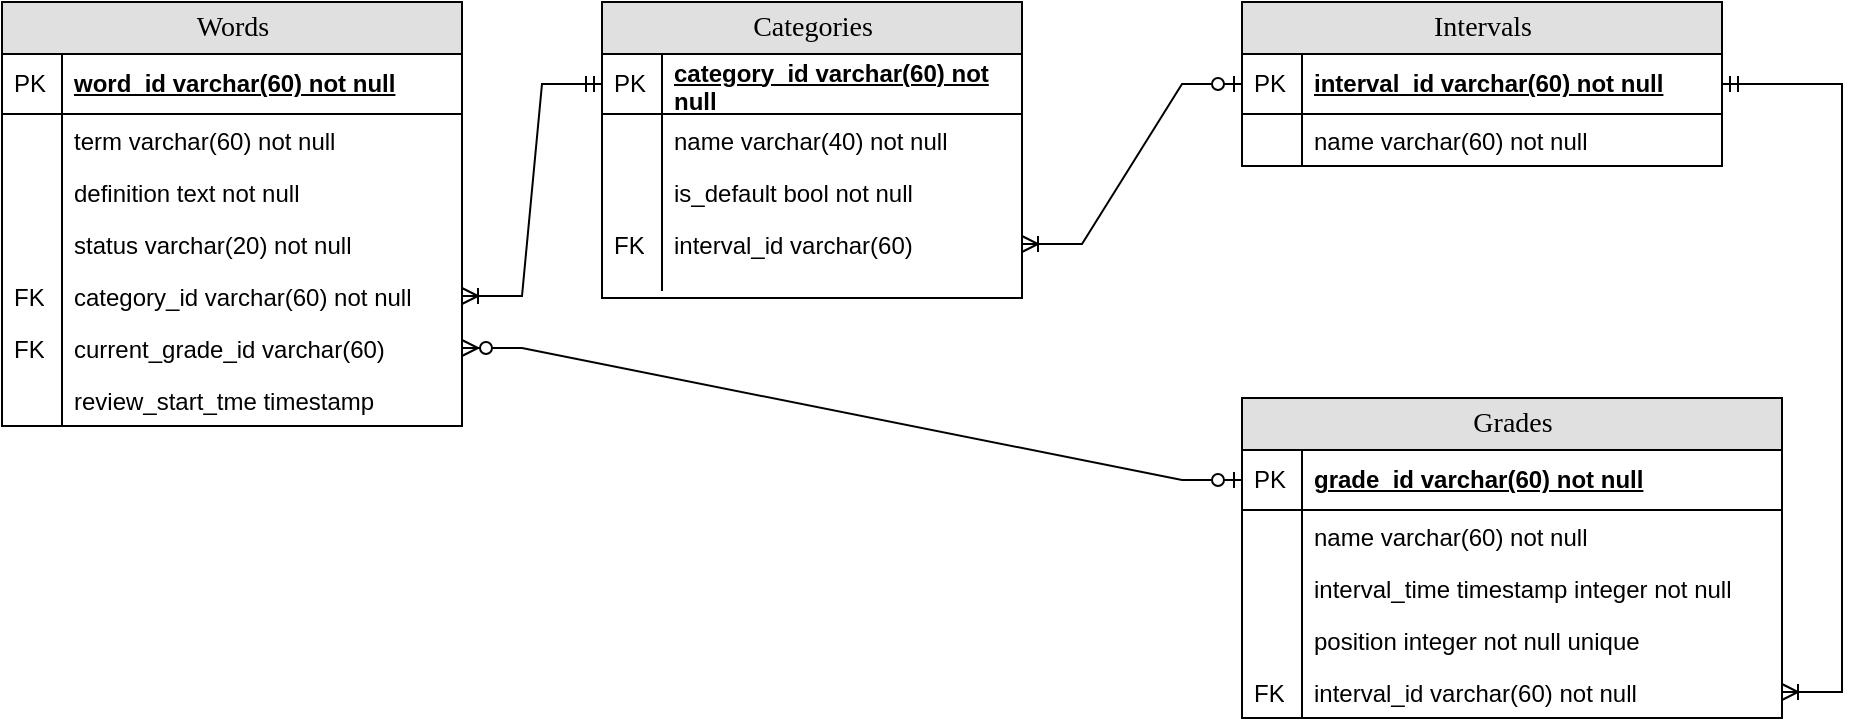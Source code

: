 <mxfile version="20.4.0" type="device"><diagram name="Page-1" id="e56a1550-8fbb-45ad-956c-1786394a9013"><mxGraphModel dx="1278" dy="528" grid="1" gridSize="10" guides="1" tooltips="1" connect="1" arrows="1" fold="1" page="1" pageScale="1" pageWidth="1100" pageHeight="850" background="none" math="0" shadow="0"><root><mxCell id="0"/><mxCell id="1" parent="0"/><mxCell id="2e49270ec7c68f3f-80" value="Words" style="swimlane;html=1;fontStyle=0;childLayout=stackLayout;horizontal=1;startSize=26;fillColor=#e0e0e0;horizontalStack=0;resizeParent=1;resizeLast=0;collapsible=1;marginBottom=0;swimlaneFillColor=#ffffff;align=center;rounded=0;shadow=0;comic=0;labelBackgroundColor=none;strokeWidth=1;fontFamily=Verdana;fontSize=14" parent="1" vertex="1"><mxGeometry x="20" y="122" width="230" height="212" as="geometry"/></mxCell><mxCell id="2e49270ec7c68f3f-81" value="word_id varchar(60) not null" style="shape=partialRectangle;top=0;left=0;right=0;bottom=1;html=1;align=left;verticalAlign=middle;fillColor=none;spacingLeft=34;spacingRight=4;whiteSpace=wrap;overflow=hidden;rotatable=0;points=[[0,0.5],[1,0.5]];portConstraint=eastwest;dropTarget=0;fontStyle=5;" parent="2e49270ec7c68f3f-80" vertex="1"><mxGeometry y="26" width="230" height="30" as="geometry"/></mxCell><mxCell id="2e49270ec7c68f3f-82" value="PK" style="shape=partialRectangle;top=0;left=0;bottom=0;html=1;fillColor=none;align=left;verticalAlign=middle;spacingLeft=4;spacingRight=4;whiteSpace=wrap;overflow=hidden;rotatable=0;points=[];portConstraint=eastwest;part=1;" parent="2e49270ec7c68f3f-81" vertex="1" connectable="0"><mxGeometry width="30" height="30" as="geometry"/></mxCell><mxCell id="2e49270ec7c68f3f-83" value="term varchar(60) not null" style="shape=partialRectangle;top=0;left=0;right=0;bottom=0;html=1;align=left;verticalAlign=top;fillColor=none;spacingLeft=34;spacingRight=4;whiteSpace=wrap;overflow=hidden;rotatable=0;points=[[0,0.5],[1,0.5]];portConstraint=eastwest;dropTarget=0;" parent="2e49270ec7c68f3f-80" vertex="1"><mxGeometry y="56" width="230" height="26" as="geometry"/></mxCell><mxCell id="2e49270ec7c68f3f-84" value="" style="shape=partialRectangle;top=0;left=0;bottom=0;html=1;fillColor=none;align=left;verticalAlign=top;spacingLeft=4;spacingRight=4;whiteSpace=wrap;overflow=hidden;rotatable=0;points=[];portConstraint=eastwest;part=1;" parent="2e49270ec7c68f3f-83" vertex="1" connectable="0"><mxGeometry width="30" height="26" as="geometry"/></mxCell><mxCell id="2e49270ec7c68f3f-85" value="definition text not null" style="shape=partialRectangle;top=0;left=0;right=0;bottom=0;html=1;align=left;verticalAlign=top;fillColor=none;spacingLeft=34;spacingRight=4;whiteSpace=wrap;overflow=hidden;rotatable=0;points=[[0,0.5],[1,0.5]];portConstraint=eastwest;dropTarget=0;" parent="2e49270ec7c68f3f-80" vertex="1"><mxGeometry y="82" width="230" height="26" as="geometry"/></mxCell><mxCell id="2e49270ec7c68f3f-86" value="" style="shape=partialRectangle;top=0;left=0;bottom=0;html=1;fillColor=none;align=left;verticalAlign=top;spacingLeft=4;spacingRight=4;whiteSpace=wrap;overflow=hidden;rotatable=0;points=[];portConstraint=eastwest;part=1;" parent="2e49270ec7c68f3f-85" vertex="1" connectable="0"><mxGeometry width="30" height="26" as="geometry"/></mxCell><mxCell id="2e49270ec7c68f3f-87" value="status varchar(20) not null" style="shape=partialRectangle;top=0;left=0;right=0;bottom=0;html=1;align=left;verticalAlign=top;fillColor=none;spacingLeft=34;spacingRight=4;whiteSpace=wrap;overflow=hidden;rotatable=0;points=[[0,0.5],[1,0.5]];portConstraint=eastwest;dropTarget=0;" parent="2e49270ec7c68f3f-80" vertex="1"><mxGeometry y="108" width="230" height="26" as="geometry"/></mxCell><mxCell id="2e49270ec7c68f3f-88" value="" style="shape=partialRectangle;top=0;left=0;bottom=0;html=1;fillColor=none;align=left;verticalAlign=top;spacingLeft=4;spacingRight=4;whiteSpace=wrap;overflow=hidden;rotatable=0;points=[];portConstraint=eastwest;part=1;" parent="2e49270ec7c68f3f-87" vertex="1" connectable="0"><mxGeometry width="30" height="26" as="geometry"/></mxCell><mxCell id="AQcq8amNUiShf0hkwVIb-87" value="category_id varchar(60) not null" style="shape=partialRectangle;top=0;left=0;right=0;bottom=0;html=1;align=left;verticalAlign=top;fillColor=none;spacingLeft=34;spacingRight=4;whiteSpace=wrap;overflow=hidden;rotatable=0;points=[[0,0.5],[1,0.5]];portConstraint=eastwest;dropTarget=0;" parent="2e49270ec7c68f3f-80" vertex="1"><mxGeometry y="134" width="230" height="26" as="geometry"/></mxCell><mxCell id="AQcq8amNUiShf0hkwVIb-88" value="FK" style="shape=partialRectangle;top=0;left=0;bottom=0;html=1;fillColor=none;align=left;verticalAlign=top;spacingLeft=4;spacingRight=4;whiteSpace=wrap;overflow=hidden;rotatable=0;points=[];portConstraint=eastwest;part=1;" parent="AQcq8amNUiShf0hkwVIb-87" vertex="1" connectable="0"><mxGeometry width="30" height="26" as="geometry"/></mxCell><mxCell id="4u8Ygi4TPc8XNHaAR2WA-2" value="current_grade_id varchar(60)" style="shape=partialRectangle;top=0;left=0;right=0;bottom=0;html=1;align=left;verticalAlign=top;fillColor=none;spacingLeft=34;spacingRight=4;whiteSpace=wrap;overflow=hidden;rotatable=0;points=[[0,0.5],[1,0.5]];portConstraint=eastwest;dropTarget=0;" parent="2e49270ec7c68f3f-80" vertex="1"><mxGeometry y="160" width="230" height="26" as="geometry"/></mxCell><mxCell id="4u8Ygi4TPc8XNHaAR2WA-3" value="FK" style="shape=partialRectangle;top=0;left=0;bottom=0;html=1;fillColor=none;align=left;verticalAlign=top;spacingLeft=4;spacingRight=4;whiteSpace=wrap;overflow=hidden;rotatable=0;points=[];portConstraint=eastwest;part=1;" parent="4u8Ygi4TPc8XNHaAR2WA-2" vertex="1" connectable="0"><mxGeometry width="30" height="26" as="geometry"/></mxCell><mxCell id="AQcq8amNUiShf0hkwVIb-16" value="review_start_tme timestamp" style="shape=partialRectangle;top=0;left=0;right=0;bottom=0;html=1;align=left;verticalAlign=top;fillColor=none;spacingLeft=34;spacingRight=4;whiteSpace=wrap;overflow=hidden;rotatable=0;points=[[0,0.5],[1,0.5]];portConstraint=eastwest;dropTarget=0;" parent="2e49270ec7c68f3f-80" vertex="1"><mxGeometry y="186" width="230" height="26" as="geometry"/></mxCell><mxCell id="AQcq8amNUiShf0hkwVIb-17" value="" style="shape=partialRectangle;top=0;left=0;bottom=0;html=1;fillColor=none;align=left;verticalAlign=top;spacingLeft=4;spacingRight=4;whiteSpace=wrap;overflow=hidden;rotatable=0;points=[];portConstraint=eastwest;part=1;" parent="AQcq8amNUiShf0hkwVIb-16" vertex="1" connectable="0"><mxGeometry width="30" height="26" as="geometry"/></mxCell><mxCell id="AQcq8amNUiShf0hkwVIb-2" value="Categories" style="swimlane;html=1;fontStyle=0;childLayout=stackLayout;horizontal=1;startSize=26;fillColor=#e0e0e0;horizontalStack=0;resizeParent=1;resizeLast=0;collapsible=1;marginBottom=0;swimlaneFillColor=#ffffff;align=center;rounded=0;shadow=0;comic=0;labelBackgroundColor=none;strokeWidth=1;fontFamily=Verdana;fontSize=14" parent="1" vertex="1"><mxGeometry x="320" y="122" width="210" height="148" as="geometry"/></mxCell><mxCell id="AQcq8amNUiShf0hkwVIb-3" value="category_id varchar(60) not null" style="shape=partialRectangle;top=0;left=0;right=0;bottom=1;html=1;align=left;verticalAlign=middle;fillColor=none;spacingLeft=34;spacingRight=4;whiteSpace=wrap;overflow=hidden;rotatable=0;points=[[0,0.5],[1,0.5]];portConstraint=eastwest;dropTarget=0;fontStyle=5;" parent="AQcq8amNUiShf0hkwVIb-2" vertex="1"><mxGeometry y="26" width="210" height="30" as="geometry"/></mxCell><mxCell id="AQcq8amNUiShf0hkwVIb-4" value="PK" style="shape=partialRectangle;top=0;left=0;bottom=0;html=1;fillColor=none;align=left;verticalAlign=middle;spacingLeft=4;spacingRight=4;whiteSpace=wrap;overflow=hidden;rotatable=0;points=[];portConstraint=eastwest;part=1;" parent="AQcq8amNUiShf0hkwVIb-3" vertex="1" connectable="0"><mxGeometry width="30" height="30" as="geometry"/></mxCell><mxCell id="AQcq8amNUiShf0hkwVIb-5" value="name varchar(40) not null" style="shape=partialRectangle;top=0;left=0;right=0;bottom=0;html=1;align=left;verticalAlign=top;fillColor=none;spacingLeft=34;spacingRight=4;whiteSpace=wrap;overflow=hidden;rotatable=0;points=[[0,0.5],[1,0.5]];portConstraint=eastwest;dropTarget=0;" parent="AQcq8amNUiShf0hkwVIb-2" vertex="1"><mxGeometry y="56" width="210" height="26" as="geometry"/></mxCell><mxCell id="AQcq8amNUiShf0hkwVIb-6" value="" style="shape=partialRectangle;top=0;left=0;bottom=0;html=1;fillColor=none;align=left;verticalAlign=top;spacingLeft=4;spacingRight=4;whiteSpace=wrap;overflow=hidden;rotatable=0;points=[];portConstraint=eastwest;part=1;" parent="AQcq8amNUiShf0hkwVIb-5" vertex="1" connectable="0"><mxGeometry width="30" height="26" as="geometry"/></mxCell><mxCell id="AQcq8amNUiShf0hkwVIb-7" value="is_default bool not null" style="shape=partialRectangle;top=0;left=0;right=0;bottom=0;html=1;align=left;verticalAlign=top;fillColor=none;spacingLeft=34;spacingRight=4;whiteSpace=wrap;overflow=hidden;rotatable=0;points=[[0,0.5],[1,0.5]];portConstraint=eastwest;dropTarget=0;" parent="AQcq8amNUiShf0hkwVIb-2" vertex="1"><mxGeometry y="82" width="210" height="26" as="geometry"/></mxCell><mxCell id="AQcq8amNUiShf0hkwVIb-8" value="" style="shape=partialRectangle;top=0;left=0;bottom=0;html=1;fillColor=none;align=left;verticalAlign=top;spacingLeft=4;spacingRight=4;whiteSpace=wrap;overflow=hidden;rotatable=0;points=[];portConstraint=eastwest;part=1;" parent="AQcq8amNUiShf0hkwVIb-7" vertex="1" connectable="0"><mxGeometry width="30" height="26" as="geometry"/></mxCell><mxCell id="AQcq8amNUiShf0hkwVIb-9" value="&lt;div&gt;interval_id varchar(60)&lt;/div&gt;" style="shape=partialRectangle;top=0;left=0;right=0;bottom=0;html=1;align=left;verticalAlign=top;fillColor=none;spacingLeft=34;spacingRight=4;whiteSpace=wrap;overflow=hidden;rotatable=0;points=[[0,0.5],[1,0.5]];portConstraint=eastwest;dropTarget=0;" parent="AQcq8amNUiShf0hkwVIb-2" vertex="1"><mxGeometry y="108" width="210" height="26" as="geometry"/></mxCell><mxCell id="AQcq8amNUiShf0hkwVIb-10" value="FK" style="shape=partialRectangle;top=0;left=0;bottom=0;html=1;fillColor=none;align=left;verticalAlign=top;spacingLeft=4;spacingRight=4;whiteSpace=wrap;overflow=hidden;rotatable=0;points=[];portConstraint=eastwest;part=1;" parent="AQcq8amNUiShf0hkwVIb-9" vertex="1" connectable="0"><mxGeometry width="30" height="26" as="geometry"/></mxCell><mxCell id="AQcq8amNUiShf0hkwVIb-11" value="" style="shape=partialRectangle;top=0;left=0;right=0;bottom=0;html=1;align=left;verticalAlign=top;fillColor=none;spacingLeft=34;spacingRight=4;whiteSpace=wrap;overflow=hidden;rotatable=0;points=[[0,0.5],[1,0.5]];portConstraint=eastwest;dropTarget=0;" parent="AQcq8amNUiShf0hkwVIb-2" vertex="1"><mxGeometry y="134" width="210" height="10" as="geometry"/></mxCell><mxCell id="AQcq8amNUiShf0hkwVIb-12" value="" style="shape=partialRectangle;top=0;left=0;bottom=0;html=1;fillColor=none;align=left;verticalAlign=top;spacingLeft=4;spacingRight=4;whiteSpace=wrap;overflow=hidden;rotatable=0;points=[];portConstraint=eastwest;part=1;" parent="AQcq8amNUiShf0hkwVIb-11" vertex="1" connectable="0"><mxGeometry width="30" height="10" as="geometry"/></mxCell><mxCell id="AQcq8amNUiShf0hkwVIb-18" value="Intervals" style="swimlane;html=1;fontStyle=0;childLayout=stackLayout;horizontal=1;startSize=26;fillColor=#e0e0e0;horizontalStack=0;resizeParent=1;resizeLast=0;collapsible=1;marginBottom=0;swimlaneFillColor=#ffffff;align=center;rounded=0;shadow=0;comic=0;labelBackgroundColor=none;strokeWidth=1;fontFamily=Verdana;fontSize=14" parent="1" vertex="1"><mxGeometry x="640" y="122" width="240" height="82" as="geometry"/></mxCell><mxCell id="AQcq8amNUiShf0hkwVIb-19" value="interval_id varchar(60) not null" style="shape=partialRectangle;top=0;left=0;right=0;bottom=1;html=1;align=left;verticalAlign=middle;fillColor=none;spacingLeft=34;spacingRight=4;whiteSpace=wrap;overflow=hidden;rotatable=0;points=[[0,0.5],[1,0.5]];portConstraint=eastwest;dropTarget=0;fontStyle=5;" parent="AQcq8amNUiShf0hkwVIb-18" vertex="1"><mxGeometry y="26" width="240" height="30" as="geometry"/></mxCell><mxCell id="AQcq8amNUiShf0hkwVIb-20" value="PK" style="shape=partialRectangle;top=0;left=0;bottom=0;html=1;fillColor=none;align=left;verticalAlign=middle;spacingLeft=4;spacingRight=4;whiteSpace=wrap;overflow=hidden;rotatable=0;points=[];portConstraint=eastwest;part=1;" parent="AQcq8amNUiShf0hkwVIb-19" vertex="1" connectable="0"><mxGeometry width="30" height="30" as="geometry"/></mxCell><mxCell id="AQcq8amNUiShf0hkwVIb-21" value="name varchar(60) not null" style="shape=partialRectangle;top=0;left=0;right=0;bottom=0;html=1;align=left;verticalAlign=top;fillColor=none;spacingLeft=34;spacingRight=4;whiteSpace=wrap;overflow=hidden;rotatable=0;points=[[0,0.5],[1,0.5]];portConstraint=eastwest;dropTarget=0;" parent="AQcq8amNUiShf0hkwVIb-18" vertex="1"><mxGeometry y="56" width="240" height="26" as="geometry"/></mxCell><mxCell id="AQcq8amNUiShf0hkwVIb-22" value="" style="shape=partialRectangle;top=0;left=0;bottom=0;html=1;fillColor=none;align=left;verticalAlign=top;spacingLeft=4;spacingRight=4;whiteSpace=wrap;overflow=hidden;rotatable=0;points=[];portConstraint=eastwest;part=1;" parent="AQcq8amNUiShf0hkwVIb-21" vertex="1" connectable="0"><mxGeometry width="30" height="26" as="geometry"/></mxCell><mxCell id="AQcq8amNUiShf0hkwVIb-50" value="Grades" style="swimlane;html=1;fontStyle=0;childLayout=stackLayout;horizontal=1;startSize=26;fillColor=#e0e0e0;horizontalStack=0;resizeParent=1;resizeLast=0;collapsible=1;marginBottom=0;swimlaneFillColor=#ffffff;align=center;rounded=0;shadow=0;comic=0;labelBackgroundColor=none;strokeWidth=1;fontFamily=Verdana;fontSize=14" parent="1" vertex="1"><mxGeometry x="640" y="320" width="270" height="160" as="geometry"/></mxCell><mxCell id="AQcq8amNUiShf0hkwVIb-51" value="grade_id varchar(60) not null" style="shape=partialRectangle;top=0;left=0;right=0;bottom=1;html=1;align=left;verticalAlign=middle;fillColor=none;spacingLeft=34;spacingRight=4;whiteSpace=wrap;overflow=hidden;rotatable=0;points=[[0,0.5],[1,0.5]];portConstraint=eastwest;dropTarget=0;fontStyle=5;" parent="AQcq8amNUiShf0hkwVIb-50" vertex="1"><mxGeometry y="26" width="270" height="30" as="geometry"/></mxCell><mxCell id="AQcq8amNUiShf0hkwVIb-52" value="PK" style="shape=partialRectangle;top=0;left=0;bottom=0;html=1;fillColor=none;align=left;verticalAlign=middle;spacingLeft=4;spacingRight=4;whiteSpace=wrap;overflow=hidden;rotatable=0;points=[];portConstraint=eastwest;part=1;" parent="AQcq8amNUiShf0hkwVIb-51" vertex="1" connectable="0"><mxGeometry width="30" height="30" as="geometry"/></mxCell><mxCell id="AQcq8amNUiShf0hkwVIb-53" value="name varchar(60) not null" style="shape=partialRectangle;top=0;left=0;right=0;bottom=0;html=1;align=left;verticalAlign=top;fillColor=none;spacingLeft=34;spacingRight=4;whiteSpace=wrap;overflow=hidden;rotatable=0;points=[[0,0.5],[1,0.5]];portConstraint=eastwest;dropTarget=0;" parent="AQcq8amNUiShf0hkwVIb-50" vertex="1"><mxGeometry y="56" width="270" height="26" as="geometry"/></mxCell><mxCell id="AQcq8amNUiShf0hkwVIb-54" value="" style="shape=partialRectangle;top=0;left=0;bottom=0;html=1;fillColor=none;align=left;verticalAlign=top;spacingLeft=4;spacingRight=4;whiteSpace=wrap;overflow=hidden;rotatable=0;points=[];portConstraint=eastwest;part=1;" parent="AQcq8amNUiShf0hkwVIb-53" vertex="1" connectable="0"><mxGeometry width="30" height="26" as="geometry"/></mxCell><mxCell id="AQcq8amNUiShf0hkwVIb-55" value="interval_time timestamp integer not null" style="shape=partialRectangle;top=0;left=0;right=0;bottom=0;html=1;align=left;verticalAlign=top;fillColor=none;spacingLeft=34;spacingRight=4;whiteSpace=wrap;overflow=hidden;rotatable=0;points=[[0,0.5],[1,0.5]];portConstraint=eastwest;dropTarget=0;" parent="AQcq8amNUiShf0hkwVIb-50" vertex="1"><mxGeometry y="82" width="270" height="26" as="geometry"/></mxCell><mxCell id="AQcq8amNUiShf0hkwVIb-56" value="" style="shape=partialRectangle;top=0;left=0;bottom=0;html=1;fillColor=none;align=left;verticalAlign=top;spacingLeft=4;spacingRight=4;whiteSpace=wrap;overflow=hidden;rotatable=0;points=[];portConstraint=eastwest;part=1;" parent="AQcq8amNUiShf0hkwVIb-55" vertex="1" connectable="0"><mxGeometry width="30" height="26" as="geometry"/></mxCell><mxCell id="AQcq8amNUiShf0hkwVIb-85" value="position integer not null unique" style="shape=partialRectangle;top=0;left=0;right=0;bottom=0;html=1;align=left;verticalAlign=top;fillColor=none;spacingLeft=34;spacingRight=4;whiteSpace=wrap;overflow=hidden;rotatable=0;points=[[0,0.5],[1,0.5]];portConstraint=eastwest;dropTarget=0;" parent="AQcq8amNUiShf0hkwVIb-50" vertex="1"><mxGeometry y="108" width="270" height="26" as="geometry"/></mxCell><mxCell id="AQcq8amNUiShf0hkwVIb-86" value="" style="shape=partialRectangle;top=0;left=0;bottom=0;html=1;fillColor=none;align=left;verticalAlign=top;spacingLeft=4;spacingRight=4;whiteSpace=wrap;overflow=hidden;rotatable=0;points=[];portConstraint=eastwest;part=1;" parent="AQcq8amNUiShf0hkwVIb-85" vertex="1" connectable="0"><mxGeometry width="30" height="26" as="geometry"/></mxCell><mxCell id="AQcq8amNUiShf0hkwVIb-59" value="interval_id varchar(60) not null" style="shape=partialRectangle;top=0;left=0;right=0;bottom=0;html=1;align=left;verticalAlign=top;fillColor=none;spacingLeft=34;spacingRight=4;whiteSpace=wrap;overflow=hidden;rotatable=0;points=[[0,0.5],[1,0.5]];portConstraint=eastwest;dropTarget=0;" parent="AQcq8amNUiShf0hkwVIb-50" vertex="1"><mxGeometry y="134" width="270" height="26" as="geometry"/></mxCell><mxCell id="AQcq8amNUiShf0hkwVIb-60" value="FK" style="shape=partialRectangle;top=0;left=0;bottom=0;html=1;fillColor=none;align=left;verticalAlign=top;spacingLeft=4;spacingRight=4;whiteSpace=wrap;overflow=hidden;rotatable=0;points=[];portConstraint=eastwest;part=1;" parent="AQcq8amNUiShf0hkwVIb-59" vertex="1" connectable="0"><mxGeometry width="30" height="26" as="geometry"/></mxCell><mxCell id="AQcq8amNUiShf0hkwVIb-69" value="" style="edgeStyle=entityRelationEdgeStyle;fontSize=12;html=1;endArrow=ERoneToMany;startArrow=ERzeroToOne;rounded=0;exitX=0;exitY=0.5;exitDx=0;exitDy=0;entryX=1;entryY=0.5;entryDx=0;entryDy=0;" parent="1" source="AQcq8amNUiShf0hkwVIb-19" target="AQcq8amNUiShf0hkwVIb-9" edge="1"><mxGeometry width="100" height="100" relative="1" as="geometry"><mxPoint x="560" y="370" as="sourcePoint"/><mxPoint x="660" y="270" as="targetPoint"/></mxGeometry></mxCell><mxCell id="AQcq8amNUiShf0hkwVIb-84" value="" style="edgeStyle=entityRelationEdgeStyle;fontSize=12;html=1;endArrow=ERoneToMany;startArrow=ERmandOne;rounded=0;exitX=1;exitY=0.5;exitDx=0;exitDy=0;" parent="1" source="AQcq8amNUiShf0hkwVIb-19" target="AQcq8amNUiShf0hkwVIb-59" edge="1"><mxGeometry width="100" height="100" relative="1" as="geometry"><mxPoint x="570" y="390" as="sourcePoint"/><mxPoint x="990" y="330" as="targetPoint"/></mxGeometry></mxCell><mxCell id="AQcq8amNUiShf0hkwVIb-90" value="" style="edgeStyle=entityRelationEdgeStyle;fontSize=12;html=1;endArrow=ERoneToMany;startArrow=ERmandOne;rounded=0;exitX=0;exitY=0.5;exitDx=0;exitDy=0;" parent="1" source="AQcq8amNUiShf0hkwVIb-3" target="AQcq8amNUiShf0hkwVIb-87" edge="1"><mxGeometry width="100" height="100" relative="1" as="geometry"><mxPoint x="300" y="440" as="sourcePoint"/><mxPoint x="400" y="340" as="targetPoint"/></mxGeometry></mxCell><mxCell id="AQcq8amNUiShf0hkwVIb-91" value="" style="edgeStyle=entityRelationEdgeStyle;fontSize=12;html=1;endArrow=ERzeroToMany;startArrow=ERzeroToOne;rounded=0;entryX=1;entryY=0.5;entryDx=0;entryDy=0;exitX=0;exitY=0.5;exitDx=0;exitDy=0;" parent="1" source="AQcq8amNUiShf0hkwVIb-51" target="4u8Ygi4TPc8XNHaAR2WA-2" edge="1"><mxGeometry width="100" height="100" relative="1" as="geometry"><mxPoint x="390" y="470" as="sourcePoint"/><mxPoint x="490" y="370" as="targetPoint"/></mxGeometry></mxCell></root></mxGraphModel></diagram></mxfile>